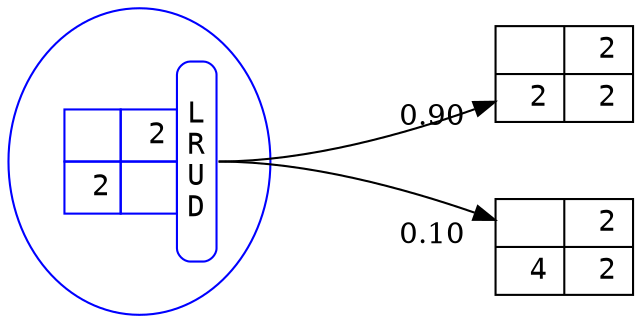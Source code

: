 digraph {
  bgcolor = transparent;
  rankdir = LR;
  ranksep = 1.5;
  nodesep = 0.5;
  node [fontname="Courier"];
  s0_1_1_0 [color="blue", label=<<TABLE CELLSPACING="0" CELLPADDING="4" BORDER="0">
  <TR>
    <TD COLSPAN="2">&nbsp;</TD>
    <TD BORDER="1" ROWSPAN="4" STYLE="ROUNDED" PORT="left_right_up_down">L<BR/>R<BR/>U<BR/>D</TD>
  </TR>
  <TR>
    <TD BORDER="1">&nbsp;&nbsp;</TD>
    <TD BORDER="1">&nbsp;2</TD>
    
  </TR>
  <TR>
    <TD BORDER="1">&nbsp;2</TD>
    <TD BORDER="1">&nbsp;&nbsp;</TD>
    
  </TR>
  <TR>
    <TD COLSPAN="2" BORDER="0">&nbsp;</TD>
    
  </TR>
</TABLE>>];
  s0_1_1_1 [shape=record, label="{&nbsp;&nbsp;|&nbsp;2}|{&nbsp;2|&nbsp;2}"];
  s0_1_2_1 [shape=record, label="{&nbsp;&nbsp;|&nbsp;2}|{&nbsp;4|&nbsp;2}"];
  s0_1_1_0 -> s0_1_1_1 [tailport="left_right_up_down", headlabel="0.90   "];
  s0_1_1_0 -> s0_1_2_1 [tailport="left_right_up_down", headlabel="0.10   "];
}
